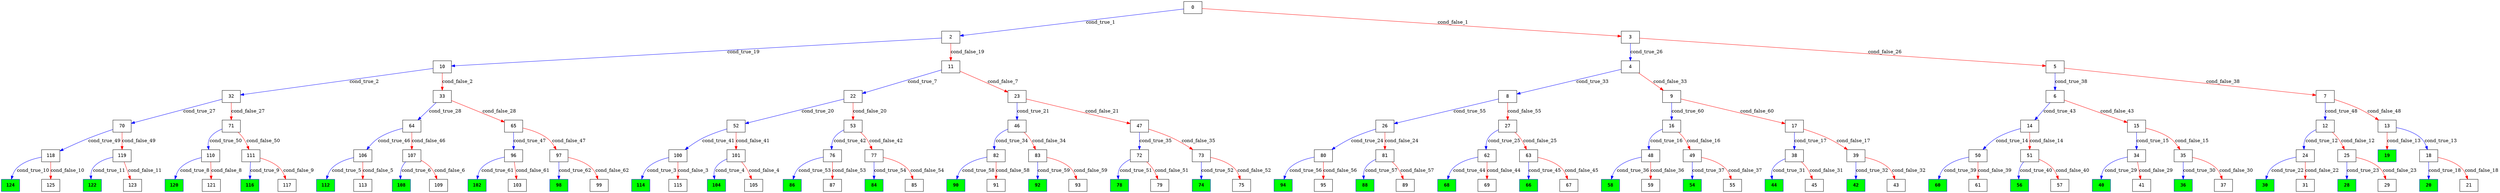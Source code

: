 digraph ExecutionTree {
	node [color=black fontname=Courier height=.5 shape=record]
	98 [color=blue, fillcolor=green, style=filled, fontcolor=black, fontname="Courier-Bold"]
	94 [color=blue, fillcolor=green, style=filled, fontcolor=black, fontname="Courier-Bold"]
	92 [color=blue, fillcolor=green, style=filled, fontcolor=black, fontname="Courier-Bold"]
	90 [color=blue, fillcolor=green, style=filled, fontcolor=black, fontname="Courier-Bold"]
	88 [color=blue, fillcolor=green, style=filled, fontcolor=black, fontname="Courier-Bold"]
	86 [color=blue, fillcolor=green, style=filled, fontcolor=black, fontname="Courier-Bold"]
	84 [color=blue, fillcolor=green, style=filled, fontcolor=black, fontname="Courier-Bold"]
	78 [color=blue, fillcolor=green, style=filled, fontcolor=black, fontname="Courier-Bold"]
	74 [color=blue, fillcolor=green, style=filled, fontcolor=black, fontname="Courier-Bold"]
	68 [color=blue, fillcolor=green, style=filled, fontcolor=black, fontname="Courier-Bold"]
	66 [color=blue, fillcolor=green, style=filled, fontcolor=black, fontname="Courier-Bold"]
	60 [color=blue, fillcolor=green, style=filled, fontcolor=black, fontname="Courier-Bold"]
	58 [color=blue, fillcolor=green, style=filled, fontcolor=black, fontname="Courier-Bold"]
	56 [color=blue, fillcolor=green, style=filled, fontcolor=black, fontname="Courier-Bold"]
	54 [color=blue, fillcolor=green, style=filled, fontcolor=black, fontname="Courier-Bold"]
	44 [color=blue, fillcolor=green, style=filled, fontcolor=black, fontname="Courier-Bold"]
	42 [color=blue, fillcolor=green, style=filled, fontcolor=black, fontname="Courier-Bold"]
	40 [color=blue, fillcolor=green, style=filled, fontcolor=black, fontname="Courier-Bold"]
	36 [color=blue, fillcolor=green, style=filled, fontcolor=black, fontname="Courier-Bold"]
	30 [color=blue, fillcolor=green, style=filled, fontcolor=black, fontname="Courier-Bold"]
	28 [color=blue, fillcolor=green, style=filled, fontcolor=black, fontname="Courier-Bold"]
	20 [color=blue, fillcolor=green, style=filled, fontcolor=black, fontname="Courier-Bold"]
	19 [color=blue, fillcolor=green, style=filled, fontcolor=black, fontname="Courier-Bold"]
	124 [color=blue, fillcolor=green, style=filled, fontcolor=black, fontname="Courier-Bold"]
	122 [color=blue, fillcolor=green, style=filled, fontcolor=black, fontname="Courier-Bold"]
	120 [color=blue, fillcolor=green, style=filled, fontcolor=black, fontname="Courier-Bold"]
	116 [color=blue, fillcolor=green, style=filled, fontcolor=black, fontname="Courier-Bold"]
	114 [color=blue, fillcolor=green, style=filled, fontcolor=black, fontname="Courier-Bold"]
	112 [color=blue, fillcolor=green, style=filled, fontcolor=black, fontname="Courier-Bold"]
	108 [color=blue, fillcolor=green, style=filled, fontcolor=black, fontname="Courier-Bold"]
	104 [color=blue, fillcolor=green, style=filled, fontcolor=black, fontname="Courier-Bold"]
	102 [color=blue, fillcolor=green, style=filled, fontcolor=black, fontname="Courier-Bold"]
	0 -> 2 [label=cond_true_1 color=blue]
	0 -> 3 [label=cond_false_1 color=red]
	2 -> 10 [label=cond_true_19 color=blue]
	2 -> 11 [label=cond_false_19 color=red]
	3 -> 4 [label=cond_true_26 color=blue]
	3 -> 5 [label=cond_false_26 color=red]
	10 -> 32 [label=cond_true_2 color=blue]
	10 -> 33 [label=cond_false_2 color=red]
	32 -> 70 [label=cond_true_27 color=blue]
	32 -> 71 [label=cond_false_27 color=red]
	33 -> 64 [label=cond_true_28 color=blue]
	33 -> 65 [label=cond_false_28 color=red]
	100 -> 114 [label=cond_true_3 color=blue]
	100 -> 115 [label=cond_false_3 color=red]
	101 -> 104 [label=cond_true_4 color=blue]
	101 -> 105 [label=cond_false_4 color=red]
	106 -> 112 [label=cond_true_5 color=blue]
	106 -> 113 [label=cond_false_5 color=red]
	107 -> 108 [label=cond_true_6 color=blue]
	107 -> 109 [label=cond_false_6 color=red]
	11 -> 22 [label=cond_true_7 color=blue]
	11 -> 23 [label=cond_false_7 color=red]
	22 -> 52 [label=cond_true_20 color=blue]
	22 -> 53 [label=cond_false_20 color=red]
	23 -> 46 [label=cond_true_21 color=blue]
	23 -> 47 [label=cond_false_21 color=red]
	110 -> 120 [label=cond_true_8 color=blue]
	110 -> 121 [label=cond_false_8 color=red]
	111 -> 116 [label=cond_true_9 color=blue]
	111 -> 117 [label=cond_false_9 color=red]
	118 -> 124 [label=cond_true_10 color=blue]
	118 -> 125 [label=cond_false_10 color=red]
	119 -> 122 [label=cond_true_11 color=blue]
	119 -> 123 [label=cond_false_11 color=red]
	12 -> 24 [label=cond_true_12 color=blue]
	12 -> 25 [label=cond_false_12 color=red]
	24 -> 30 [label=cond_true_22 color=blue]
	24 -> 31 [label=cond_false_22 color=red]
	25 -> 28 [label=cond_true_23 color=blue]
	25 -> 29 [label=cond_false_23 color=red]
	13 -> 18 [label=cond_true_13 color=blue]
	13 -> 19 [label=cond_false_13 color=red]
	18 -> 20 [label=cond_true_18 color=blue]
	18 -> 21 [label=cond_false_18 color=red]
	14 -> 50 [label=cond_true_14 color=blue]
	14 -> 51 [label=cond_false_14 color=red]
	50 -> 60 [label=cond_true_39 color=blue]
	50 -> 61 [label=cond_false_39 color=red]
	51 -> 56 [label=cond_true_40 color=blue]
	51 -> 57 [label=cond_false_40 color=red]
	15 -> 34 [label=cond_true_15 color=blue]
	15 -> 35 [label=cond_false_15 color=red]
	34 -> 40 [label=cond_true_29 color=blue]
	34 -> 41 [label=cond_false_29 color=red]
	35 -> 36 [label=cond_true_30 color=blue]
	35 -> 37 [label=cond_false_30 color=red]
	16 -> 48 [label=cond_true_16 color=blue]
	16 -> 49 [label=cond_false_16 color=red]
	48 -> 58 [label=cond_true_36 color=blue]
	48 -> 59 [label=cond_false_36 color=red]
	49 -> 54 [label=cond_true_37 color=blue]
	49 -> 55 [label=cond_false_37 color=red]
	17 -> 38 [label=cond_true_17 color=blue]
	17 -> 39 [label=cond_false_17 color=red]
	38 -> 44 [label=cond_true_31 color=blue]
	38 -> 45 [label=cond_false_31 color=red]
	39 -> 42 [label=cond_true_32 color=blue]
	39 -> 43 [label=cond_false_32 color=red]
	52 -> 100 [label=cond_true_41 color=blue]
	52 -> 101 [label=cond_false_41 color=red]
	53 -> 76 [label=cond_true_42 color=blue]
	53 -> 77 [label=cond_false_42 color=red]
	46 -> 82 [label=cond_true_34 color=blue]
	46 -> 83 [label=cond_false_34 color=red]
	47 -> 72 [label=cond_true_35 color=blue]
	47 -> 73 [label=cond_false_35 color=red]
	26 -> 80 [label=cond_true_24 color=blue]
	26 -> 81 [label=cond_false_24 color=red]
	80 -> 94 [label=cond_true_56 color=blue]
	80 -> 95 [label=cond_false_56 color=red]
	81 -> 88 [label=cond_true_57 color=blue]
	81 -> 89 [label=cond_false_57 color=red]
	27 -> 62 [label=cond_true_25 color=blue]
	27 -> 63 [label=cond_false_25 color=red]
	62 -> 68 [label=cond_true_44 color=blue]
	62 -> 69 [label=cond_false_44 color=red]
	63 -> 66 [label=cond_true_45 color=blue]
	63 -> 67 [label=cond_false_45 color=red]
	4 -> 8 [label=cond_true_33 color=blue]
	4 -> 9 [label=cond_false_33 color=red]
	5 -> 6 [label=cond_true_38 color=blue]
	5 -> 7 [label=cond_false_38 color=red]
	70 -> 118 [label=cond_true_49 color=blue]
	70 -> 119 [label=cond_false_49 color=red]
	71 -> 110 [label=cond_true_50 color=blue]
	71 -> 111 [label=cond_false_50 color=red]
	64 -> 106 [label=cond_true_46 color=blue]
	64 -> 107 [label=cond_false_46 color=red]
	65 -> 96 [label=cond_true_47 color=blue]
	65 -> 97 [label=cond_false_47 color=red]
	8 -> 26 [label=cond_true_55 color=blue]
	8 -> 27 [label=cond_false_55 color=red]
	9 -> 16 [label=cond_true_60 color=blue]
	9 -> 17 [label=cond_false_60 color=red]
	82 -> 90 [label=cond_true_58 color=blue]
	82 -> 91 [label=cond_false_58 color=red]
	83 -> 92 [label=cond_true_59 color=blue]
	83 -> 93 [label=cond_false_59 color=red]
	72 -> 78 [label=cond_true_51 color=blue]
	72 -> 79 [label=cond_false_51 color=red]
	73 -> 74 [label=cond_true_52 color=blue]
	73 -> 75 [label=cond_false_52 color=red]
	6 -> 14 [label=cond_true_43 color=blue]
	6 -> 15 [label=cond_false_43 color=red]
	7 -> 12 [label=cond_true_48 color=blue]
	7 -> 13 [label=cond_false_48 color=red]
	76 -> 86 [label=cond_true_53 color=blue]
	76 -> 87 [label=cond_false_53 color=red]
	77 -> 84 [label=cond_true_54 color=blue]
	77 -> 85 [label=cond_false_54 color=red]
	96 -> 102 [label=cond_true_61 color=blue]
	96 -> 103 [label=cond_false_61 color=red]
	97 -> 98 [label=cond_true_62 color=blue]
	97 -> 99 [label=cond_false_62 color=red]
}
